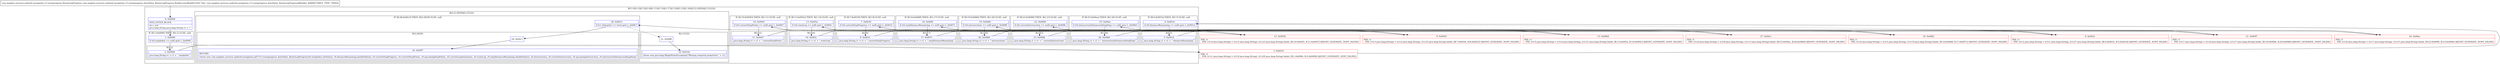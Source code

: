 digraph "CFG forcom.mapbox.services.android.navigation.v5.routeprogress.AutoValue_RouteLegProgress.Builder.autoBuild()Lcom\/mapbox\/services\/android\/navigation\/v5\/routeprogress\/RouteLegProgress;" {
subgraph cluster_Region_2128825585 {
label = "R(11:0|(1:2)|(1:5)|(1:8)|(1:11)|(1:14)|(1:17)|(1:20)|(1:23)|(1:26)|(2:(2:29|30)|(2:31|32)))";
node [shape=record,color=blue];
Node_0 [shape=record,label="{0\:\ 0x0000|MTH_ENTER_BLOCK\l|r0 = r19\ljava.lang.String java.lang.String r1 = \"\"\l}"];
subgraph cluster_IfRegion_838370092 {
label = "IF [B:1:0x0006] THEN: R(1:2) ELSE: null";
node [shape=record,color=blue];
Node_1 [shape=record,label="{1\:\ 0x0006|if (r0.stepIndex == null) goto L_0x0008\l}"];
subgraph cluster_Region_1454603670 {
label = "R(1:2)";
node [shape=record,color=blue];
Node_2 [shape=record,label="{2\:\ 0x0008|java.lang.String r1 = r1 + \" stepIndex\"\l}"];
}
}
subgraph cluster_IfRegion_1277203355 {
label = "IF [B:4:0x001b] THEN: R(1:5) ELSE: null";
node [shape=record,color=blue];
Node_4 [shape=record,label="{4\:\ 0x001b|if (r0.distanceRemaining == null) goto L_0x001d\l}"];
subgraph cluster_Region_216934929 {
label = "R(1:5)";
node [shape=record,color=blue];
Node_5 [shape=record,label="{5\:\ 0x001d|java.lang.String r1 = r1 + \" distanceRemaining\"\l}"];
}
}
subgraph cluster_IfRegion_1077726754 {
label = "IF [B:7:0x0030] THEN: R(1:8) ELSE: null";
node [shape=record,color=blue];
Node_7 [shape=record,label="{7\:\ 0x0030|if (r0.currentStepProgress == null) goto L_0x0032\l}"];
subgraph cluster_Region_1633278094 {
label = "R(1:8)";
node [shape=record,color=blue];
Node_8 [shape=record,label="{8\:\ 0x0032|java.lang.String r1 = r1 + \" currentStepProgress\"\l}"];
}
}
subgraph cluster_IfRegion_433153988 {
label = "IF [B:10:0x0045] THEN: R(1:11) ELSE: null";
node [shape=record,color=blue];
Node_10 [shape=record,label="{10\:\ 0x0045|if (r0.currentStepPoints == null) goto L_0x0047\l}"];
subgraph cluster_Region_1781890353 {
label = "R(1:11)";
node [shape=record,color=blue];
Node_11 [shape=record,label="{11\:\ 0x0047|java.lang.String r1 = r1 + \" currentStepPoints\"\l}"];
}
}
subgraph cluster_IfRegion_1816491569 {
label = "IF [B:13:0x005a] THEN: R(1:14) ELSE: null";
node [shape=record,color=blue];
Node_13 [shape=record,label="{13\:\ 0x005a|if (r0.routeLeg == null) goto L_0x005c\l}"];
subgraph cluster_Region_382306763 {
label = "R(1:14)";
node [shape=record,color=blue];
Node_14 [shape=record,label="{14\:\ 0x005c|java.lang.String r1 = r1 + \" routeLeg\"\l}"];
}
}
subgraph cluster_IfRegion_607231081 {
label = "IF [B:16:0x006f] THEN: R(1:17) ELSE: null";
node [shape=record,color=blue];
Node_16 [shape=record,label="{16\:\ 0x006f|if (r0.stepDistanceRemaining == null) goto L_0x0071\l}"];
subgraph cluster_Region_955954176 {
label = "R(1:17)";
node [shape=record,color=blue];
Node_17 [shape=record,label="{17\:\ 0x0071|java.lang.String r1 = r1 + \" stepDistanceRemaining\"\l}"];
}
}
subgraph cluster_IfRegion_39455507 {
label = "IF [B:19:0x0084] THEN: R(1:20) ELSE: null";
node [shape=record,color=blue];
Node_19 [shape=record,label="{19\:\ 0x0084|if (r0.intersections == null) goto L_0x0086\l}"];
subgraph cluster_Region_1545273270 {
label = "R(1:20)";
node [shape=record,color=blue];
Node_20 [shape=record,label="{20\:\ 0x0086|java.lang.String r1 = r1 + \" intersections\"\l}"];
}
}
subgraph cluster_IfRegion_279421915 {
label = "IF [B:22:0x0099] THEN: R(1:23) ELSE: null";
node [shape=record,color=blue];
Node_22 [shape=record,label="{22\:\ 0x0099|if (r0.currentIntersection == null) goto L_0x009b\l}"];
subgraph cluster_Region_1249300165 {
label = "R(1:23)";
node [shape=record,color=blue];
Node_23 [shape=record,label="{23\:\ 0x009b|java.lang.String r1 = r1 + \" currentIntersection\"\l}"];
}
}
subgraph cluster_IfRegion_1469360896 {
label = "IF [B:25:0x00ae] THEN: R(1:26) ELSE: null";
node [shape=record,color=blue];
Node_25 [shape=record,label="{25\:\ 0x00ae|if (r0.intersectionDistancesAlongStep == null) goto L_0x00b0\l}"];
subgraph cluster_Region_526794611 {
label = "R(1:26)";
node [shape=record,color=blue];
Node_26 [shape=record,label="{26\:\ 0x00b0|java.lang.String r1 = r1 + \" intersectionDistancesAlongStep\"\l}"];
}
}
subgraph cluster_Region_2146350927 {
label = "R(2:(2:29|30)|(2:31|32))";
node [shape=record,color=blue];
subgraph cluster_IfRegion_397299332 {
label = "IF [B:28:0x00c5] THEN: R(2:29|30) ELSE: null";
node [shape=record,color=blue];
Node_28 [shape=record,label="{28\:\ 0x00c5|if (r1.isEmpty() == true) goto L_0x00c7\l}"];
subgraph cluster_Region_759048498 {
label = "R(2:29|30)";
node [shape=record,color=blue];
Node_29 [shape=record,label="{29\:\ 0x00c7}"];
Node_30 [shape=record,label="{30\:\ 0x00f7|RETURN\l|return new com.mapbox.services.android.navigation.p017v5.routeprogress.AutoValue_RouteLegProgress(r0.stepIndex.intValue(), r0.distanceRemaining.doubleValue(), r0.currentStepProgress, r0.currentStepPoints, r0.upcomingStepPoints, r0.currentLegAnnotation, r0.routeLeg, r0.stepDistanceRemaining.doubleValue(), r0.intersections, r0.currentIntersection, r0.upcomingIntersection, r0.intersectionDistancesAlongStep)\l}"];
}
}
subgraph cluster_Region_941390167 {
label = "R(2:31|32)";
node [shape=record,color=blue];
Node_31 [shape=record,label="{31\:\ 0x00f8}"];
Node_32 [shape=record,label="{32\:\ 0x010e|throw new java.lang.IllegalStateException(\"Missing required properties:\" + r1)\l}"];
}
}
}
Node_3 [shape=record,color=red,label="{3\:\ 0x0019|PHI: r1 \l  PHI: (r1v1 java.lang.String) = (r1v0 java.lang.String), (r1v29 java.lang.String) binds: [B:1:0x0006, B:2:0x0008] A[DONT_GENERATE, DONT_INLINE]\l}"];
Node_6 [shape=record,color=red,label="{6\:\ 0x002e|PHI: r1 \l  PHI: (r1v2 java.lang.String) = (r1v1 java.lang.String), (r1v27 java.lang.String) binds: [B:4:0x001b, B:5:0x001d] A[DONT_GENERATE, DONT_INLINE]\l}"];
Node_9 [shape=record,color=red,label="{9\:\ 0x0043|PHI: r1 \l  PHI: (r1v3 java.lang.String) = (r1v2 java.lang.String), (r1v25 java.lang.String) binds: [B:7:0x0030, B:8:0x0032] A[DONT_GENERATE, DONT_INLINE]\l}"];
Node_12 [shape=record,color=red,label="{12\:\ 0x0058|PHI: r1 \l  PHI: (r1v4 java.lang.String) = (r1v3 java.lang.String), (r1v23 java.lang.String) binds: [B:10:0x0045, B:11:0x0047] A[DONT_GENERATE, DONT_INLINE]\l}"];
Node_15 [shape=record,color=red,label="{15\:\ 0x006d|PHI: r1 \l  PHI: (r1v5 java.lang.String) = (r1v4 java.lang.String), (r1v21 java.lang.String) binds: [B:13:0x005a, B:14:0x005c] A[DONT_GENERATE, DONT_INLINE]\l}"];
Node_18 [shape=record,color=red,label="{18\:\ 0x0082|PHI: r1 \l  PHI: (r1v6 java.lang.String) = (r1v5 java.lang.String), (r1v19 java.lang.String) binds: [B:16:0x006f, B:17:0x0071] A[DONT_GENERATE, DONT_INLINE]\l}"];
Node_21 [shape=record,color=red,label="{21\:\ 0x0097|PHI: r1 \l  PHI: (r1v7 java.lang.String) = (r1v6 java.lang.String), (r1v17 java.lang.String) binds: [B:19:0x0084, B:20:0x0086] A[DONT_GENERATE, DONT_INLINE]\l}"];
Node_24 [shape=record,color=red,label="{24\:\ 0x00ac|PHI: r1 \l  PHI: (r1v8 java.lang.String) = (r1v7 java.lang.String), (r1v15 java.lang.String) binds: [B:22:0x0099, B:23:0x009b] A[DONT_GENERATE, DONT_INLINE]\l}"];
Node_27 [shape=record,color=red,label="{27\:\ 0x00c1|PHI: r1 \l  PHI: (r1v9 java.lang.String) = (r1v8 java.lang.String), (r1v13 java.lang.String) binds: [B:25:0x00ae, B:26:0x00b0] A[DONT_GENERATE, DONT_INLINE]\l}"];
MethodNode[shape=record,label="{com.mapbox.services.android.navigation.v5.routeprogress.RouteLegProgress com.mapbox.services.android.navigation.v5.routeprogress.AutoValue_RouteLegProgress.Builder.autoBuild((r19v0 'this' com.mapbox.services.android.navigation.v5.routeprogress.AutoValue_RouteLegProgress$Builder A[IMMUTABLE_TYPE, THIS])) }"];
MethodNode -> Node_0;
Node_0 -> Node_1;
Node_1 -> Node_2;
Node_1 -> Node_3[style=dashed];
Node_2 -> Node_3;
Node_4 -> Node_5;
Node_4 -> Node_6[style=dashed];
Node_5 -> Node_6;
Node_7 -> Node_8;
Node_7 -> Node_9[style=dashed];
Node_8 -> Node_9;
Node_10 -> Node_11;
Node_10 -> Node_12[style=dashed];
Node_11 -> Node_12;
Node_13 -> Node_14;
Node_13 -> Node_15[style=dashed];
Node_14 -> Node_15;
Node_16 -> Node_17;
Node_16 -> Node_18[style=dashed];
Node_17 -> Node_18;
Node_19 -> Node_20;
Node_19 -> Node_21[style=dashed];
Node_20 -> Node_21;
Node_22 -> Node_23;
Node_22 -> Node_24[style=dashed];
Node_23 -> Node_24;
Node_25 -> Node_26;
Node_25 -> Node_27[style=dashed];
Node_26 -> Node_27;
Node_28 -> Node_29;
Node_28 -> Node_31[style=dashed];
Node_29 -> Node_30;
Node_31 -> Node_32;
Node_3 -> Node_4;
Node_6 -> Node_7;
Node_9 -> Node_10;
Node_12 -> Node_13;
Node_15 -> Node_16;
Node_18 -> Node_19;
Node_21 -> Node_22;
Node_24 -> Node_25;
Node_27 -> Node_28;
}

